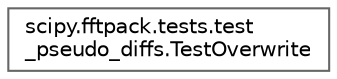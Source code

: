 digraph "Graphical Class Hierarchy"
{
 // LATEX_PDF_SIZE
  bgcolor="transparent";
  edge [fontname=Helvetica,fontsize=10,labelfontname=Helvetica,labelfontsize=10];
  node [fontname=Helvetica,fontsize=10,shape=box,height=0.2,width=0.4];
  rankdir="LR";
  Node0 [id="Node000000",label="scipy.fftpack.tests.test\l_pseudo_diffs.TestOverwrite",height=0.2,width=0.4,color="grey40", fillcolor="white", style="filled",URL="$d2/db2/classscipy_1_1fftpack_1_1tests_1_1test__pseudo__diffs_1_1TestOverwrite.html",tooltip=" "];
}

